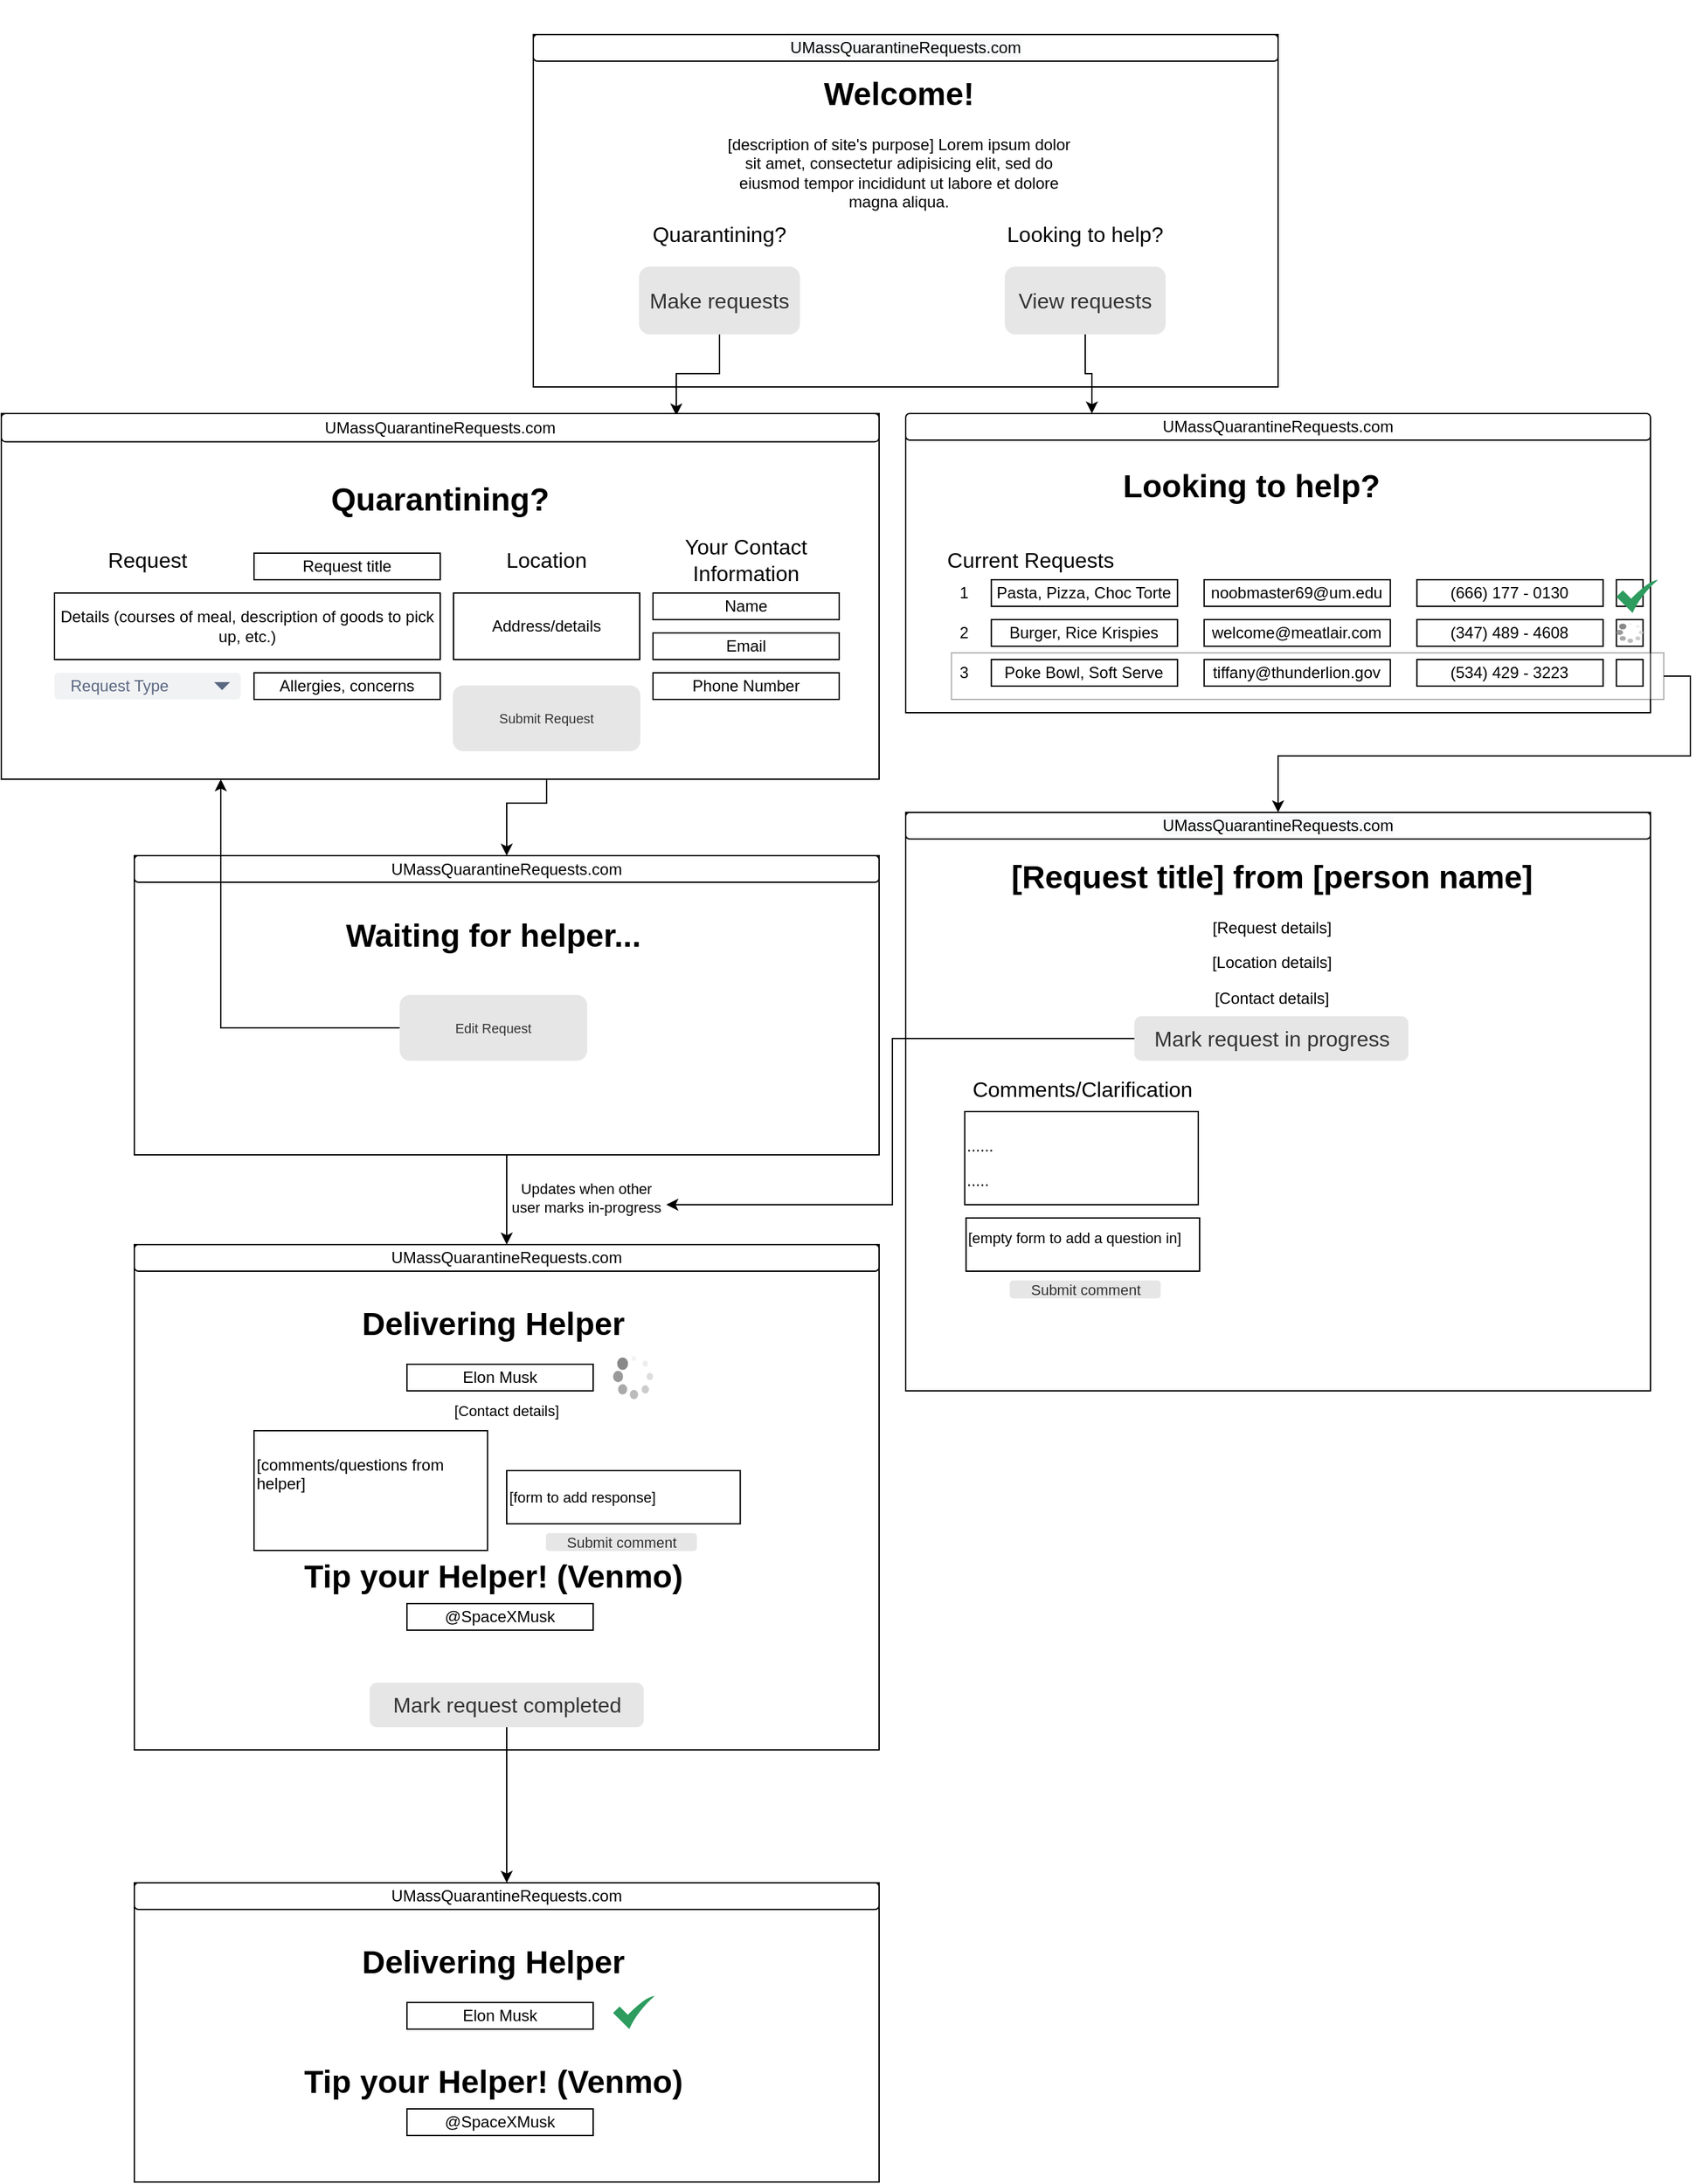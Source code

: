 <mxfile version="15.5.7" type="github">
  <diagram id="xOa8urjB6kpWdedyfURd" name="Page-1">
    <mxGraphModel dx="919" dy="2179" grid="1" gridSize="10" guides="1" tooltips="1" connect="1" arrows="1" fold="1" page="1" pageScale="1" pageWidth="850" pageHeight="1100" math="0" shadow="0">
      <root>
        <mxCell id="0" />
        <mxCell id="1" parent="0" />
        <mxCell id="gMZ0pz86UfZ7Bh6NmJJu-4" value="" style="rounded=0;whiteSpace=wrap;html=1;" parent="1" vertex="1">
          <mxGeometry x="570" y="-320" width="560" height="265" as="geometry" />
        </mxCell>
        <mxCell id="gMZ0pz86UfZ7Bh6NmJJu-62" style="edgeStyle=orthogonalEdgeStyle;rounded=0;orthogonalLoop=1;jettySize=auto;html=1;entryX=0.769;entryY=0.071;entryDx=0;entryDy=0;entryPerimeter=0;" parent="1" source="gMZ0pz86UfZ7Bh6NmJJu-7" target="gMZ0pz86UfZ7Bh6NmJJu-18" edge="1">
          <mxGeometry relative="1" as="geometry" />
        </mxCell>
        <mxCell id="gMZ0pz86UfZ7Bh6NmJJu-63" style="edgeStyle=orthogonalEdgeStyle;rounded=0;orthogonalLoop=1;jettySize=auto;html=1;entryX=0.25;entryY=0;entryDx=0;entryDy=0;" parent="1" source="gMZ0pz86UfZ7Bh6NmJJu-6" target="gMZ0pz86UfZ7Bh6NmJJu-60" edge="1">
          <mxGeometry relative="1" as="geometry" />
        </mxCell>
        <mxCell id="gMZ0pz86UfZ7Bh6NmJJu-5" value="&lt;h1&gt;Welcome!&lt;/h1&gt;&lt;p&gt;[description of site&#39;s purpose]&amp;nbsp;&lt;span&gt;Lorem ipsum dolor sit amet, consectetur adipisicing elit, sed do eiusmod tempor incididunt ut labore et dolore magna aliqua.&lt;/span&gt;&lt;/p&gt;" style="text;html=1;strokeColor=none;fillColor=none;spacing=5;spacingTop=-20;whiteSpace=wrap;overflow=hidden;rounded=0;align=center;" parent="1" vertex="1">
          <mxGeometry x="705" y="-295" width="280" height="120" as="geometry" />
        </mxCell>
        <mxCell id="gMZ0pz86UfZ7Bh6NmJJu-6" value="&lt;font style=&quot;font-size: 16px&quot;&gt;View requests&lt;/font&gt;" style="rounded=1;html=1;shadow=0;dashed=0;whiteSpace=wrap;fontSize=10;fillColor=#E6E6E6;align=center;strokeColor=#E6E6E6;fontColor=#333333;" parent="1" vertex="1">
          <mxGeometry x="925" y="-145" width="120" height="50" as="geometry" />
        </mxCell>
        <mxCell id="gMZ0pz86UfZ7Bh6NmJJu-7" value="&lt;font style=&quot;font-size: 16px&quot;&gt;Make requests&lt;/font&gt;" style="rounded=1;html=1;shadow=0;dashed=0;whiteSpace=wrap;fontSize=10;fillColor=#E6E6E6;align=center;strokeColor=#E6E6E6;fontColor=#333333;" parent="1" vertex="1">
          <mxGeometry x="650" y="-145" width="120" height="50" as="geometry" />
        </mxCell>
        <mxCell id="gMZ0pz86UfZ7Bh6NmJJu-8" value="Quarantining?" style="text;html=1;strokeColor=none;fillColor=none;align=center;verticalAlign=middle;whiteSpace=wrap;rounded=0;fontSize=16;" parent="1" vertex="1">
          <mxGeometry x="640" y="-185" width="140" height="30" as="geometry" />
        </mxCell>
        <mxCell id="gMZ0pz86UfZ7Bh6NmJJu-9" value="Looking to help?" style="text;html=1;strokeColor=none;fillColor=none;align=center;verticalAlign=middle;whiteSpace=wrap;rounded=0;fontSize=16;" parent="1" vertex="1">
          <mxGeometry x="915" y="-185" width="140" height="30" as="geometry" />
        </mxCell>
        <mxCell id="gMZ0pz86UfZ7Bh6NmJJu-10" value="&#xa;&#xa;&lt;span style=&quot;color: rgb(0, 0, 0); font-family: helvetica; font-size: 12px; font-style: normal; font-weight: 400; letter-spacing: normal; text-align: center; text-indent: 0px; text-transform: none; word-spacing: 0px; background-color: rgb(248, 249, 250); display: inline; float: none;&quot;&gt;UMassQuarantineRequests.com&lt;/span&gt;&#xa;&#xa;" style="rounded=1;whiteSpace=wrap;html=1;" parent="1" vertex="1">
          <mxGeometry x="570" y="-320" width="560" height="20" as="geometry" />
        </mxCell>
        <mxCell id="gMZ0pz86UfZ7Bh6NmJJu-67" style="edgeStyle=orthogonalEdgeStyle;rounded=0;orthogonalLoop=1;jettySize=auto;html=1;exitX=0.5;exitY=1;exitDx=0;exitDy=0;entryX=0.5;entryY=0;entryDx=0;entryDy=0;" parent="1" source="8UkIw04C8tfjKHW86x7a-14" target="gMZ0pz86UfZ7Bh6NmJJu-61" edge="1">
          <mxGeometry relative="1" as="geometry" />
        </mxCell>
        <mxCell id="gMZ0pz86UfZ7Bh6NmJJu-12" value="" style="rounded=0;whiteSpace=wrap;html=1;" parent="1" vertex="1">
          <mxGeometry x="170" y="-35" width="660" height="275" as="geometry" />
        </mxCell>
        <mxCell id="gMZ0pz86UfZ7Bh6NmJJu-13" value="&lt;h1&gt;Quarantining?&lt;/h1&gt;" style="text;html=1;strokeColor=none;fillColor=none;spacing=5;spacingTop=-20;whiteSpace=wrap;overflow=hidden;rounded=0;align=center;" parent="1" vertex="1">
          <mxGeometry x="360" y="10" width="280" height="40" as="geometry" />
        </mxCell>
        <mxCell id="gMZ0pz86UfZ7Bh6NmJJu-16" value="Request" style="text;html=1;strokeColor=none;fillColor=none;align=center;verticalAlign=middle;whiteSpace=wrap;rounded=0;fontSize=16;" parent="1" vertex="1">
          <mxGeometry x="210" y="60" width="140" height="30" as="geometry" />
        </mxCell>
        <mxCell id="gMZ0pz86UfZ7Bh6NmJJu-17" value="Your Contact Information" style="text;html=1;strokeColor=none;fillColor=none;align=center;verticalAlign=middle;whiteSpace=wrap;rounded=0;fontSize=16;" parent="1" vertex="1">
          <mxGeometry x="660" y="60" width="140" height="30" as="geometry" />
        </mxCell>
        <mxCell id="gMZ0pz86UfZ7Bh6NmJJu-18" value="UMassQuarantineRequests.com" style="rounded=1;whiteSpace=wrap;html=1;" parent="1" vertex="1">
          <mxGeometry x="170" y="-35" width="660" height="21.25" as="geometry" />
        </mxCell>
        <mxCell id="gMZ0pz86UfZ7Bh6NmJJu-24" value="Email" style="rounded=0;whiteSpace=wrap;html=1;" parent="1" vertex="1">
          <mxGeometry x="660" y="130" width="140" height="20" as="geometry" />
        </mxCell>
        <mxCell id="gMZ0pz86UfZ7Bh6NmJJu-25" value="Phone Number" style="rounded=0;whiteSpace=wrap;html=1;" parent="1" vertex="1">
          <mxGeometry x="660" y="160" width="140" height="20" as="geometry" />
        </mxCell>
        <mxCell id="gMZ0pz86UfZ7Bh6NmJJu-27" value="Allergies, concerns" style="rounded=0;whiteSpace=wrap;html=1;" parent="1" vertex="1">
          <mxGeometry x="360" y="160" width="140" height="20" as="geometry" />
        </mxCell>
        <mxCell id="gMZ0pz86UfZ7Bh6NmJJu-28" value="" style="rounded=0;whiteSpace=wrap;html=1;" parent="1" vertex="1">
          <mxGeometry x="850" y="-25" width="560" height="215" as="geometry" />
        </mxCell>
        <mxCell id="gMZ0pz86UfZ7Bh6NmJJu-29" value="&lt;h1&gt;Looking to help?&lt;/h1&gt;" style="text;html=1;strokeColor=none;fillColor=none;spacing=5;spacingTop=-20;whiteSpace=wrap;overflow=hidden;rounded=0;align=center;" parent="1" vertex="1">
          <mxGeometry x="970" width="280" height="40" as="geometry" />
        </mxCell>
        <mxCell id="gMZ0pz86UfZ7Bh6NmJJu-30" value="Current Requests" style="text;html=1;strokeColor=none;fillColor=none;align=center;verticalAlign=middle;whiteSpace=wrap;rounded=0;fontSize=16;" parent="1" vertex="1">
          <mxGeometry x="874.38" y="60" width="140" height="30" as="geometry" />
        </mxCell>
        <mxCell id="8UkIw04C8tfjKHW86x7a-26" value="" style="rounded=0;whiteSpace=wrap;html=1;opacity=30;" vertex="1" parent="1">
          <mxGeometry x="884.38" y="145" width="535.62" height="35" as="geometry" />
        </mxCell>
        <mxCell id="gMZ0pz86UfZ7Bh6NmJJu-33" value="Pasta, Pizza, Choc Torte" style="rounded=0;whiteSpace=wrap;html=1;" parent="1" vertex="1">
          <mxGeometry x="914.38" y="90" width="140" height="20" as="geometry" />
        </mxCell>
        <mxCell id="gMZ0pz86UfZ7Bh6NmJJu-34" value="Burger, Rice Krispies" style="rounded=0;whiteSpace=wrap;html=1;" parent="1" vertex="1">
          <mxGeometry x="914.38" y="120" width="140" height="20" as="geometry" />
        </mxCell>
        <mxCell id="gMZ0pz86UfZ7Bh6NmJJu-35" value="Poke Bowl, Soft Serve" style="rounded=0;whiteSpace=wrap;html=1;" parent="1" vertex="1">
          <mxGeometry x="914.38" y="150" width="140" height="20" as="geometry" />
        </mxCell>
        <mxCell id="gMZ0pz86UfZ7Bh6NmJJu-36" value="noobmaster69@um.edu" style="rounded=0;whiteSpace=wrap;html=1;" parent="1" vertex="1">
          <mxGeometry x="1074.38" y="90" width="140" height="20" as="geometry" />
        </mxCell>
        <mxCell id="gMZ0pz86UfZ7Bh6NmJJu-37" value="(666) 177 - 0130" style="rounded=0;whiteSpace=wrap;html=1;" parent="1" vertex="1">
          <mxGeometry x="1234.38" y="90" width="140" height="20" as="geometry" />
        </mxCell>
        <mxCell id="gMZ0pz86UfZ7Bh6NmJJu-44" value="1" style="text;html=1;strokeColor=none;fillColor=none;align=center;verticalAlign=middle;whiteSpace=wrap;rounded=0;" parent="1" vertex="1">
          <mxGeometry x="864.38" y="85" width="60" height="30" as="geometry" />
        </mxCell>
        <mxCell id="gMZ0pz86UfZ7Bh6NmJJu-46" value="2" style="text;html=1;strokeColor=none;fillColor=none;align=center;verticalAlign=middle;whiteSpace=wrap;rounded=0;" parent="1" vertex="1">
          <mxGeometry x="864.38" y="115" width="60" height="30" as="geometry" />
        </mxCell>
        <mxCell id="gMZ0pz86UfZ7Bh6NmJJu-47" value="3" style="text;html=1;strokeColor=none;fillColor=none;align=center;verticalAlign=middle;whiteSpace=wrap;rounded=0;" parent="1" vertex="1">
          <mxGeometry x="864.38" y="145" width="60" height="30" as="geometry" />
        </mxCell>
        <mxCell id="gMZ0pz86UfZ7Bh6NmJJu-49" value="welcome@meatlair.com" style="rounded=0;whiteSpace=wrap;html=1;" parent="1" vertex="1">
          <mxGeometry x="1074.38" y="120" width="140" height="20" as="geometry" />
        </mxCell>
        <mxCell id="gMZ0pz86UfZ7Bh6NmJJu-50" value="(347)&amp;nbsp;489 - 4608" style="rounded=0;whiteSpace=wrap;html=1;" parent="1" vertex="1">
          <mxGeometry x="1234.38" y="120" width="140" height="20" as="geometry" />
        </mxCell>
        <mxCell id="gMZ0pz86UfZ7Bh6NmJJu-51" value="tiffany@thunderlion.gov" style="rounded=0;whiteSpace=wrap;html=1;" parent="1" vertex="1">
          <mxGeometry x="1074.38" y="150" width="140" height="20" as="geometry" />
        </mxCell>
        <mxCell id="gMZ0pz86UfZ7Bh6NmJJu-52" value="(534) 429 - 3223" style="rounded=0;whiteSpace=wrap;html=1;" parent="1" vertex="1">
          <mxGeometry x="1234.38" y="150" width="140" height="20" as="geometry" />
        </mxCell>
        <mxCell id="gMZ0pz86UfZ7Bh6NmJJu-54" value="" style="rounded=0;whiteSpace=wrap;html=1;" parent="1" vertex="1">
          <mxGeometry x="1384.38" y="90" width="20" height="20" as="geometry" />
        </mxCell>
        <mxCell id="gMZ0pz86UfZ7Bh6NmJJu-55" value="" style="rounded=0;whiteSpace=wrap;html=1;" parent="1" vertex="1">
          <mxGeometry x="1384.38" y="120" width="20" height="20" as="geometry" />
        </mxCell>
        <mxCell id="8UkIw04C8tfjKHW86x7a-25" style="edgeStyle=orthogonalEdgeStyle;rounded=0;orthogonalLoop=1;jettySize=auto;html=1;exitX=1;exitY=0.5;exitDx=0;exitDy=0;entryX=0.5;entryY=0;entryDx=0;entryDy=0;" edge="1" parent="1" source="8UkIw04C8tfjKHW86x7a-26" target="8UkIw04C8tfjKHW86x7a-22">
          <mxGeometry relative="1" as="geometry" />
        </mxCell>
        <mxCell id="gMZ0pz86UfZ7Bh6NmJJu-56" value="" style="rounded=0;whiteSpace=wrap;html=1;" parent="1" vertex="1">
          <mxGeometry x="1384.38" y="150" width="20" height="20" as="geometry" />
        </mxCell>
        <mxCell id="gMZ0pz86UfZ7Bh6NmJJu-57" value="" style="sketch=0;html=1;aspect=fixed;strokeColor=none;shadow=0;align=center;verticalAlign=top;fillColor=#2D9C5E;shape=mxgraph.gcp2.check" parent="1" vertex="1">
          <mxGeometry x="1384.38" y="90" width="31.25" height="25" as="geometry" />
        </mxCell>
        <mxCell id="gMZ0pz86UfZ7Bh6NmJJu-58" value="" style="verticalLabelPosition=bottom;shadow=0;dashed=0;align=center;html=1;verticalAlign=top;strokeWidth=1;shape=mxgraph.mockup.misc.loading_circle_1;pointerEvents=1" parent="1" vertex="1">
          <mxGeometry x="1384.38" y="122.5" width="20" height="15" as="geometry" />
        </mxCell>
        <mxCell id="8UkIw04C8tfjKHW86x7a-67" style="edgeStyle=orthogonalEdgeStyle;rounded=0;orthogonalLoop=1;jettySize=auto;html=1;exitX=0.5;exitY=1;exitDx=0;exitDy=0;entryX=0.5;entryY=0;entryDx=0;entryDy=0;fontSize=11;" edge="1" parent="1" source="gMZ0pz86UfZ7Bh6NmJJu-59" target="8UkIw04C8tfjKHW86x7a-60">
          <mxGeometry relative="1" as="geometry" />
        </mxCell>
        <mxCell id="gMZ0pz86UfZ7Bh6NmJJu-59" value="" style="rounded=0;whiteSpace=wrap;html=1;" parent="1" vertex="1">
          <mxGeometry x="270" y="297.5" width="560" height="225" as="geometry" />
        </mxCell>
        <mxCell id="gMZ0pz86UfZ7Bh6NmJJu-60" value="UMassQuarantineRequests.com" style="rounded=1;whiteSpace=wrap;html=1;" parent="1" vertex="1">
          <mxGeometry x="850" y="-35" width="560" height="20" as="geometry" />
        </mxCell>
        <mxCell id="gMZ0pz86UfZ7Bh6NmJJu-61" value="UMassQuarantineRequests.com" style="rounded=1;whiteSpace=wrap;html=1;" parent="1" vertex="1">
          <mxGeometry x="270" y="297.5" width="560" height="20" as="geometry" />
        </mxCell>
        <mxCell id="gMZ0pz86UfZ7Bh6NmJJu-66" value="&lt;h1&gt;Waiting for helper...&lt;/h1&gt;" style="text;html=1;strokeColor=none;fillColor=none;spacing=5;spacingTop=-20;whiteSpace=wrap;overflow=hidden;rounded=0;align=center;" parent="1" vertex="1">
          <mxGeometry x="400" y="337.5" width="280" height="40" as="geometry" />
        </mxCell>
        <mxCell id="8UkIw04C8tfjKHW86x7a-1" value="Address/details" style="rounded=0;whiteSpace=wrap;html=1;" vertex="1" parent="1">
          <mxGeometry x="510" y="100" width="140" height="50" as="geometry" />
        </mxCell>
        <mxCell id="8UkIw04C8tfjKHW86x7a-2" value="Location" style="text;html=1;strokeColor=none;fillColor=none;align=center;verticalAlign=middle;whiteSpace=wrap;rounded=0;fontSize=16;" vertex="1" parent="1">
          <mxGeometry x="510" y="60" width="140" height="30" as="geometry" />
        </mxCell>
        <mxCell id="8UkIw04C8tfjKHW86x7a-3" value="Request Type" style="rounded=1;fillColor=#F1F2F4;strokeColor=none;html=1;fontColor=#596780;align=left;fontSize=12;spacingLeft=10;sketch=0;" vertex="1" parent="1">
          <mxGeometry x="210" y="160" width="140" height="20" as="geometry" />
        </mxCell>
        <mxCell id="8UkIw04C8tfjKHW86x7a-4" value="" style="shape=triangle;direction=south;fillColor=#596780;strokeColor=none;html=1;sketch=0;" vertex="1" parent="8UkIw04C8tfjKHW86x7a-3">
          <mxGeometry x="1" y="0.5" width="12" height="6" relative="1" as="geometry">
            <mxPoint x="-20" y="-3" as="offset" />
          </mxGeometry>
        </mxCell>
        <mxCell id="8UkIw04C8tfjKHW86x7a-12" value="Details (courses of meal, description of goods to pick up, etc.)" style="rounded=0;whiteSpace=wrap;html=1;" vertex="1" parent="1">
          <mxGeometry x="210" y="100" width="290" height="50" as="geometry" />
        </mxCell>
        <mxCell id="8UkIw04C8tfjKHW86x7a-14" value="Submit Request" style="rounded=1;html=1;shadow=0;dashed=0;whiteSpace=wrap;fontSize=10;fillColor=#E6E6E6;align=center;strokeColor=#E6E6E6;fontColor=#333333;" vertex="1" parent="1">
          <mxGeometry x="510" y="170" width="140" height="48.44" as="geometry" />
        </mxCell>
        <mxCell id="8UkIw04C8tfjKHW86x7a-16" value="" style="rounded=0;whiteSpace=wrap;html=1;" vertex="1" parent="1">
          <mxGeometry x="850" y="265" width="560" height="435" as="geometry" />
        </mxCell>
        <mxCell id="8UkIw04C8tfjKHW86x7a-17" value="&lt;h1&gt;[Request title] from [person name]&lt;/h1&gt;&lt;p&gt;[Request details]&lt;/p&gt;&lt;p&gt;[Location details]&lt;/p&gt;&lt;p&gt;[Contact details]&lt;/p&gt;" style="text;html=1;strokeColor=none;fillColor=none;spacing=5;spacingTop=-20;whiteSpace=wrap;overflow=hidden;rounded=0;align=center;" vertex="1" parent="1">
          <mxGeometry x="912.5" y="293.75" width="425" height="120" as="geometry" />
        </mxCell>
        <mxCell id="8UkIw04C8tfjKHW86x7a-69" style="edgeStyle=orthogonalEdgeStyle;rounded=0;orthogonalLoop=1;jettySize=auto;html=1;exitX=0;exitY=0.5;exitDx=0;exitDy=0;fontSize=11;" edge="1" parent="1" source="8UkIw04C8tfjKHW86x7a-19" target="8UkIw04C8tfjKHW86x7a-70">
          <mxGeometry relative="1" as="geometry">
            <mxPoint x="560" y="560" as="targetPoint" />
            <Array as="points">
              <mxPoint x="840" y="435" />
              <mxPoint x="840" y="560" />
            </Array>
          </mxGeometry>
        </mxCell>
        <mxCell id="8UkIw04C8tfjKHW86x7a-19" value="&lt;font style=&quot;font-size: 16px&quot;&gt;Mark request in progress&lt;/font&gt;" style="rounded=1;html=1;shadow=0;dashed=0;whiteSpace=wrap;fontSize=10;fillColor=#E6E6E6;align=center;strokeColor=#E6E6E6;fontColor=#333333;" vertex="1" parent="1">
          <mxGeometry x="1022.5" y="418.75" width="205" height="32.5" as="geometry" />
        </mxCell>
        <mxCell id="8UkIw04C8tfjKHW86x7a-22" value="&#xa;&#xa;&lt;span style=&quot;color: rgb(0, 0, 0); font-family: helvetica; font-size: 12px; font-style: normal; font-weight: 400; letter-spacing: normal; text-align: center; text-indent: 0px; text-transform: none; word-spacing: 0px; background-color: rgb(248, 249, 250); display: inline; float: none;&quot;&gt;UMassQuarantineRequests.com&lt;/span&gt;&#xa;&#xa;" style="rounded=1;whiteSpace=wrap;html=1;" vertex="1" parent="1">
          <mxGeometry x="850" y="265" width="560" height="20" as="geometry" />
        </mxCell>
        <mxCell id="8UkIw04C8tfjKHW86x7a-29" value="Request title" style="rounded=0;whiteSpace=wrap;html=1;" vertex="1" parent="1">
          <mxGeometry x="360" y="70" width="140" height="20" as="geometry" />
        </mxCell>
        <mxCell id="8UkIw04C8tfjKHW86x7a-30" value="Name" style="rounded=0;whiteSpace=wrap;html=1;" vertex="1" parent="1">
          <mxGeometry x="660" y="100" width="140" height="20" as="geometry" />
        </mxCell>
        <mxCell id="8UkIw04C8tfjKHW86x7a-41" value="Comments/Clarification" style="text;html=1;strokeColor=none;fillColor=none;align=center;verticalAlign=middle;whiteSpace=wrap;rounded=0;fontSize=16;" vertex="1" parent="1">
          <mxGeometry x="912.5" y="457.5" width="140" height="30" as="geometry" />
        </mxCell>
        <mxCell id="8UkIw04C8tfjKHW86x7a-42" value="&lt;p style=&quot;line-height: 1.2&quot;&gt;......&lt;/p&gt;&lt;p style=&quot;line-height: 1.2&quot;&gt;.....&lt;/p&gt;" style="rounded=0;whiteSpace=wrap;html=1;align=left;verticalAlign=top;" vertex="1" parent="1">
          <mxGeometry x="894.38" y="490" width="175.62" height="70" as="geometry" />
        </mxCell>
        <mxCell id="8UkIw04C8tfjKHW86x7a-43" value="&lt;p style=&quot;line-height: 1 ; font-size: 11px&quot;&gt;&lt;font style=&quot;font-size: 11px&quot;&gt;[empty form to add a question in]&lt;/font&gt;&lt;/p&gt;&lt;p style=&quot;line-height: 0 ; font-size: 11px&quot;&gt;&lt;br&gt;&lt;/p&gt;" style="rounded=0;whiteSpace=wrap;html=1;align=left;verticalAlign=middle;spacing=2;" vertex="1" parent="1">
          <mxGeometry x="895.38" y="570" width="175.62" height="40" as="geometry" />
        </mxCell>
        <mxCell id="8UkIw04C8tfjKHW86x7a-44" value="&lt;span style=&quot;font-size: 11px&quot;&gt;Submit comment&lt;/span&gt;" style="rounded=1;html=1;shadow=0;dashed=0;whiteSpace=wrap;fontSize=10;fillColor=#E6E6E6;align=center;strokeColor=#E6E6E6;fontColor=#333333;" vertex="1" parent="1">
          <mxGeometry x="928.75" y="617.5" width="112.5" height="12.5" as="geometry" />
        </mxCell>
        <mxCell id="8UkIw04C8tfjKHW86x7a-45" value="" style="rounded=0;whiteSpace=wrap;html=1;" vertex="1" parent="1">
          <mxGeometry x="270" y="1070" width="560" height="225" as="geometry" />
        </mxCell>
        <mxCell id="8UkIw04C8tfjKHW86x7a-46" value="UMassQuarantineRequests.com" style="rounded=1;whiteSpace=wrap;html=1;" vertex="1" parent="1">
          <mxGeometry x="270" y="1070" width="560" height="20" as="geometry" />
        </mxCell>
        <mxCell id="8UkIw04C8tfjKHW86x7a-47" value="Elon Musk" style="rounded=0;whiteSpace=wrap;html=1;" vertex="1" parent="1">
          <mxGeometry x="475" y="1160" width="140" height="20" as="geometry" />
        </mxCell>
        <mxCell id="8UkIw04C8tfjKHW86x7a-48" value="&lt;h1&gt;Delivering Helper&lt;/h1&gt;" style="text;html=1;strokeColor=none;fillColor=none;spacing=5;spacingTop=-20;whiteSpace=wrap;overflow=hidden;rounded=0;align=center;" vertex="1" parent="1">
          <mxGeometry x="400" y="1110" width="280" height="40" as="geometry" />
        </mxCell>
        <mxCell id="8UkIw04C8tfjKHW86x7a-50" value="&lt;h1&gt;Tip your Helper! (Venmo)&lt;/h1&gt;" style="text;html=1;strokeColor=none;fillColor=none;spacing=5;spacingTop=-20;whiteSpace=wrap;overflow=hidden;rounded=0;align=center;" vertex="1" parent="1">
          <mxGeometry x="345" y="1200" width="390" height="40" as="geometry" />
        </mxCell>
        <mxCell id="8UkIw04C8tfjKHW86x7a-51" value="@SpaceXMusk" style="rounded=0;whiteSpace=wrap;html=1;" vertex="1" parent="1">
          <mxGeometry x="475" y="1240" width="140" height="20" as="geometry" />
        </mxCell>
        <mxCell id="8UkIw04C8tfjKHW86x7a-59" value="" style="rounded=0;whiteSpace=wrap;html=1;" vertex="1" parent="1">
          <mxGeometry x="270" y="590" width="560" height="380" as="geometry" />
        </mxCell>
        <mxCell id="8UkIw04C8tfjKHW86x7a-68" style="edgeStyle=orthogonalEdgeStyle;rounded=0;orthogonalLoop=1;jettySize=auto;html=1;exitX=0.5;exitY=1;exitDx=0;exitDy=0;entryX=0.5;entryY=0;entryDx=0;entryDy=0;fontSize=11;" edge="1" parent="1" source="8UkIw04C8tfjKHW86x7a-71" target="8UkIw04C8tfjKHW86x7a-46">
          <mxGeometry relative="1" as="geometry" />
        </mxCell>
        <mxCell id="8UkIw04C8tfjKHW86x7a-60" value="UMassQuarantineRequests.com" style="rounded=1;whiteSpace=wrap;html=1;" vertex="1" parent="1">
          <mxGeometry x="270" y="590" width="560" height="20" as="geometry" />
        </mxCell>
        <mxCell id="8UkIw04C8tfjKHW86x7a-61" value="Elon Musk" style="rounded=0;whiteSpace=wrap;html=1;" vertex="1" parent="1">
          <mxGeometry x="475" y="680" width="140" height="20" as="geometry" />
        </mxCell>
        <mxCell id="8UkIw04C8tfjKHW86x7a-62" value="&lt;h1&gt;Delivering Helper&lt;/h1&gt;" style="text;html=1;strokeColor=none;fillColor=none;spacing=5;spacingTop=-20;whiteSpace=wrap;overflow=hidden;rounded=0;align=center;" vertex="1" parent="1">
          <mxGeometry x="400" y="630" width="280" height="40" as="geometry" />
        </mxCell>
        <mxCell id="8UkIw04C8tfjKHW86x7a-63" value="" style="verticalLabelPosition=bottom;shadow=0;dashed=0;align=center;html=1;verticalAlign=top;strokeWidth=1;shape=mxgraph.mockup.misc.loading_circle_1;pointerEvents=1" vertex="1" parent="1">
          <mxGeometry x="630" y="673.75" width="30" height="32.5" as="geometry" />
        </mxCell>
        <mxCell id="8UkIw04C8tfjKHW86x7a-64" value="&lt;h1&gt;Tip your Helper! (Venmo)&lt;/h1&gt;" style="text;html=1;strokeColor=none;fillColor=none;spacing=5;spacingTop=-20;whiteSpace=wrap;overflow=hidden;rounded=0;align=center;" vertex="1" parent="1">
          <mxGeometry x="345" y="820" width="390" height="40" as="geometry" />
        </mxCell>
        <mxCell id="8UkIw04C8tfjKHW86x7a-65" value="@SpaceXMusk" style="rounded=0;whiteSpace=wrap;html=1;" vertex="1" parent="1">
          <mxGeometry x="475" y="860" width="140" height="20" as="geometry" />
        </mxCell>
        <mxCell id="8UkIw04C8tfjKHW86x7a-70" value="Updates when other user marks in-progress" style="text;html=1;strokeColor=none;fillColor=none;align=center;verticalAlign=middle;whiteSpace=wrap;rounded=0;fontSize=11;" vertex="1" parent="1">
          <mxGeometry x="550" y="540" width="120" height="30" as="geometry" />
        </mxCell>
        <mxCell id="8UkIw04C8tfjKHW86x7a-71" value="&lt;font style=&quot;font-size: 16px&quot;&gt;Mark request completed&lt;/font&gt;" style="rounded=1;html=1;shadow=0;dashed=0;whiteSpace=wrap;fontSize=10;fillColor=#E6E6E6;align=center;strokeColor=#E6E6E6;fontColor=#333333;" vertex="1" parent="1">
          <mxGeometry x="447.5" y="920" width="205" height="32.5" as="geometry" />
        </mxCell>
        <mxCell id="8UkIw04C8tfjKHW86x7a-76" value="" style="sketch=0;html=1;aspect=fixed;strokeColor=none;shadow=0;align=center;verticalAlign=top;fillColor=#2D9C5E;shape=mxgraph.gcp2.check" vertex="1" parent="1">
          <mxGeometry x="630.0" y="1155" width="31.25" height="25" as="geometry" />
        </mxCell>
        <mxCell id="8UkIw04C8tfjKHW86x7a-77" value="[Contact details]" style="text;html=1;strokeColor=none;fillColor=none;align=center;verticalAlign=middle;whiteSpace=wrap;rounded=0;fontSize=11;" vertex="1" parent="1">
          <mxGeometry x="490" y="700" width="120" height="30" as="geometry" />
        </mxCell>
        <mxCell id="8UkIw04C8tfjKHW86x7a-78" value="&lt;p style=&quot;line-height: 1.2&quot;&gt;[comments/questions from helper]&lt;/p&gt;" style="rounded=0;whiteSpace=wrap;html=1;align=left;verticalAlign=top;" vertex="1" parent="1">
          <mxGeometry x="360" y="730" width="175.62" height="90" as="geometry" />
        </mxCell>
        <mxCell id="8UkIw04C8tfjKHW86x7a-79" value="&lt;p style=&quot;line-height: 1 ; font-size: 11px&quot;&gt;[form to add response]&lt;/p&gt;" style="rounded=0;whiteSpace=wrap;html=1;align=left;verticalAlign=middle;spacing=2;" vertex="1" parent="1">
          <mxGeometry x="550" y="760" width="175.62" height="40" as="geometry" />
        </mxCell>
        <mxCell id="8UkIw04C8tfjKHW86x7a-80" value="&lt;span style=&quot;font-size: 11px&quot;&gt;Submit comment&lt;/span&gt;" style="rounded=1;html=1;shadow=0;dashed=0;whiteSpace=wrap;fontSize=10;fillColor=#E6E6E6;align=center;strokeColor=#E6E6E6;fontColor=#333333;" vertex="1" parent="1">
          <mxGeometry x="580.0" y="807.5" width="112.5" height="12.5" as="geometry" />
        </mxCell>
        <mxCell id="8UkIw04C8tfjKHW86x7a-83" style="edgeStyle=orthogonalEdgeStyle;rounded=0;orthogonalLoop=1;jettySize=auto;html=1;exitX=0;exitY=0.5;exitDx=0;exitDy=0;entryX=0.25;entryY=1;entryDx=0;entryDy=0;fontSize=11;" edge="1" parent="1" source="8UkIw04C8tfjKHW86x7a-82" target="gMZ0pz86UfZ7Bh6NmJJu-12">
          <mxGeometry relative="1" as="geometry" />
        </mxCell>
        <mxCell id="8UkIw04C8tfjKHW86x7a-82" value="Edit Request" style="rounded=1;html=1;shadow=0;dashed=0;whiteSpace=wrap;fontSize=10;fillColor=#E6E6E6;align=center;strokeColor=#E6E6E6;fontColor=#333333;" vertex="1" parent="1">
          <mxGeometry x="470" y="402.81" width="140" height="48.44" as="geometry" />
        </mxCell>
      </root>
    </mxGraphModel>
  </diagram>
</mxfile>
